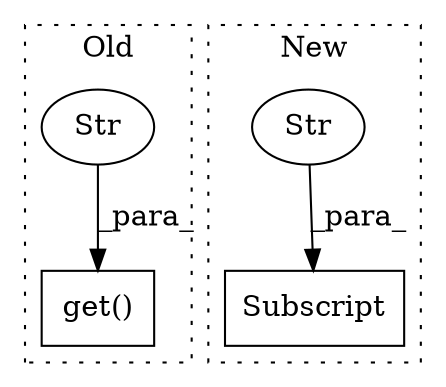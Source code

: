 digraph G {
subgraph cluster0 {
1 [label="get()" a="75" s="3757,3781" l="15,1" shape="box"];
3 [label="Str" a="66" s="3772" l="9" shape="ellipse"];
label = "Old";
style="dotted";
}
subgraph cluster1 {
2 [label="Subscript" a="63" s="3858,0" l="26,0" shape="box"];
4 [label="Str" a="66" s="3874" l="9" shape="ellipse"];
label = "New";
style="dotted";
}
3 -> 1 [label="_para_"];
4 -> 2 [label="_para_"];
}